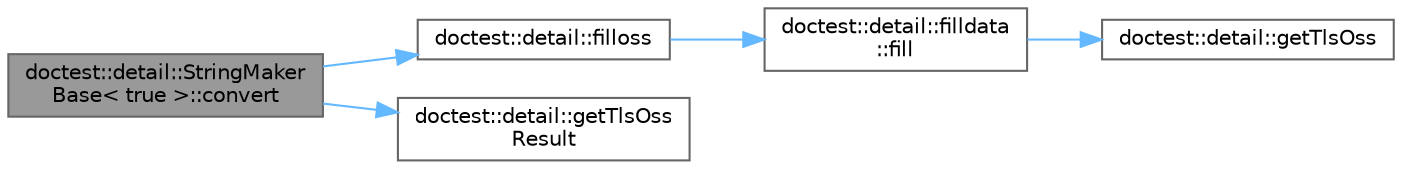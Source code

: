 digraph "doctest::detail::StringMakerBase&lt; true &gt;::convert"
{
 // LATEX_PDF_SIZE
  bgcolor="transparent";
  edge [fontname=Helvetica,fontsize=10,labelfontname=Helvetica,labelfontsize=10];
  node [fontname=Helvetica,fontsize=10,shape=box,height=0.2,width=0.4];
  rankdir="LR";
  Node1 [id="Node000001",label="doctest::detail::StringMaker\lBase\< true \>::convert",height=0.2,width=0.4,color="gray40", fillcolor="grey60", style="filled", fontcolor="black",tooltip=" "];
  Node1 -> Node2 [id="edge1_Node000001_Node000002",color="steelblue1",style="solid",tooltip=" "];
  Node2 [id="Node000002",label="doctest::detail::filloss",height=0.2,width=0.4,color="grey40", fillcolor="white", style="filled",URL="$namespacedoctest_1_1detail.html#a6ad7f871e6b21ad1ddde565cc9ba5608",tooltip=" "];
  Node2 -> Node3 [id="edge2_Node000002_Node000003",color="steelblue1",style="solid",tooltip=" "];
  Node3 [id="Node000003",label="doctest::detail::filldata\l::fill",height=0.2,width=0.4,color="grey40", fillcolor="white", style="filled",URL="$structdoctest_1_1detail_1_1filldata.html#ad8086f7a9cc95a32e77c62e173734f29",tooltip=" "];
  Node3 -> Node4 [id="edge3_Node000003_Node000004",color="steelblue1",style="solid",tooltip=" "];
  Node4 [id="Node000004",label="doctest::detail::getTlsOss",height=0.2,width=0.4,color="grey40", fillcolor="white", style="filled",URL="$namespacedoctest_1_1detail.html#a5bb0e428595b1e6904d568093f8be32c",tooltip=" "];
  Node1 -> Node5 [id="edge4_Node000001_Node000005",color="steelblue1",style="solid",tooltip=" "];
  Node5 [id="Node000005",label="doctest::detail::getTlsOss\lResult",height=0.2,width=0.4,color="grey40", fillcolor="white", style="filled",URL="$namespacedoctest_1_1detail.html#a7b0b3df5fe79d7ffa8fa138201476df1",tooltip=" "];
}
